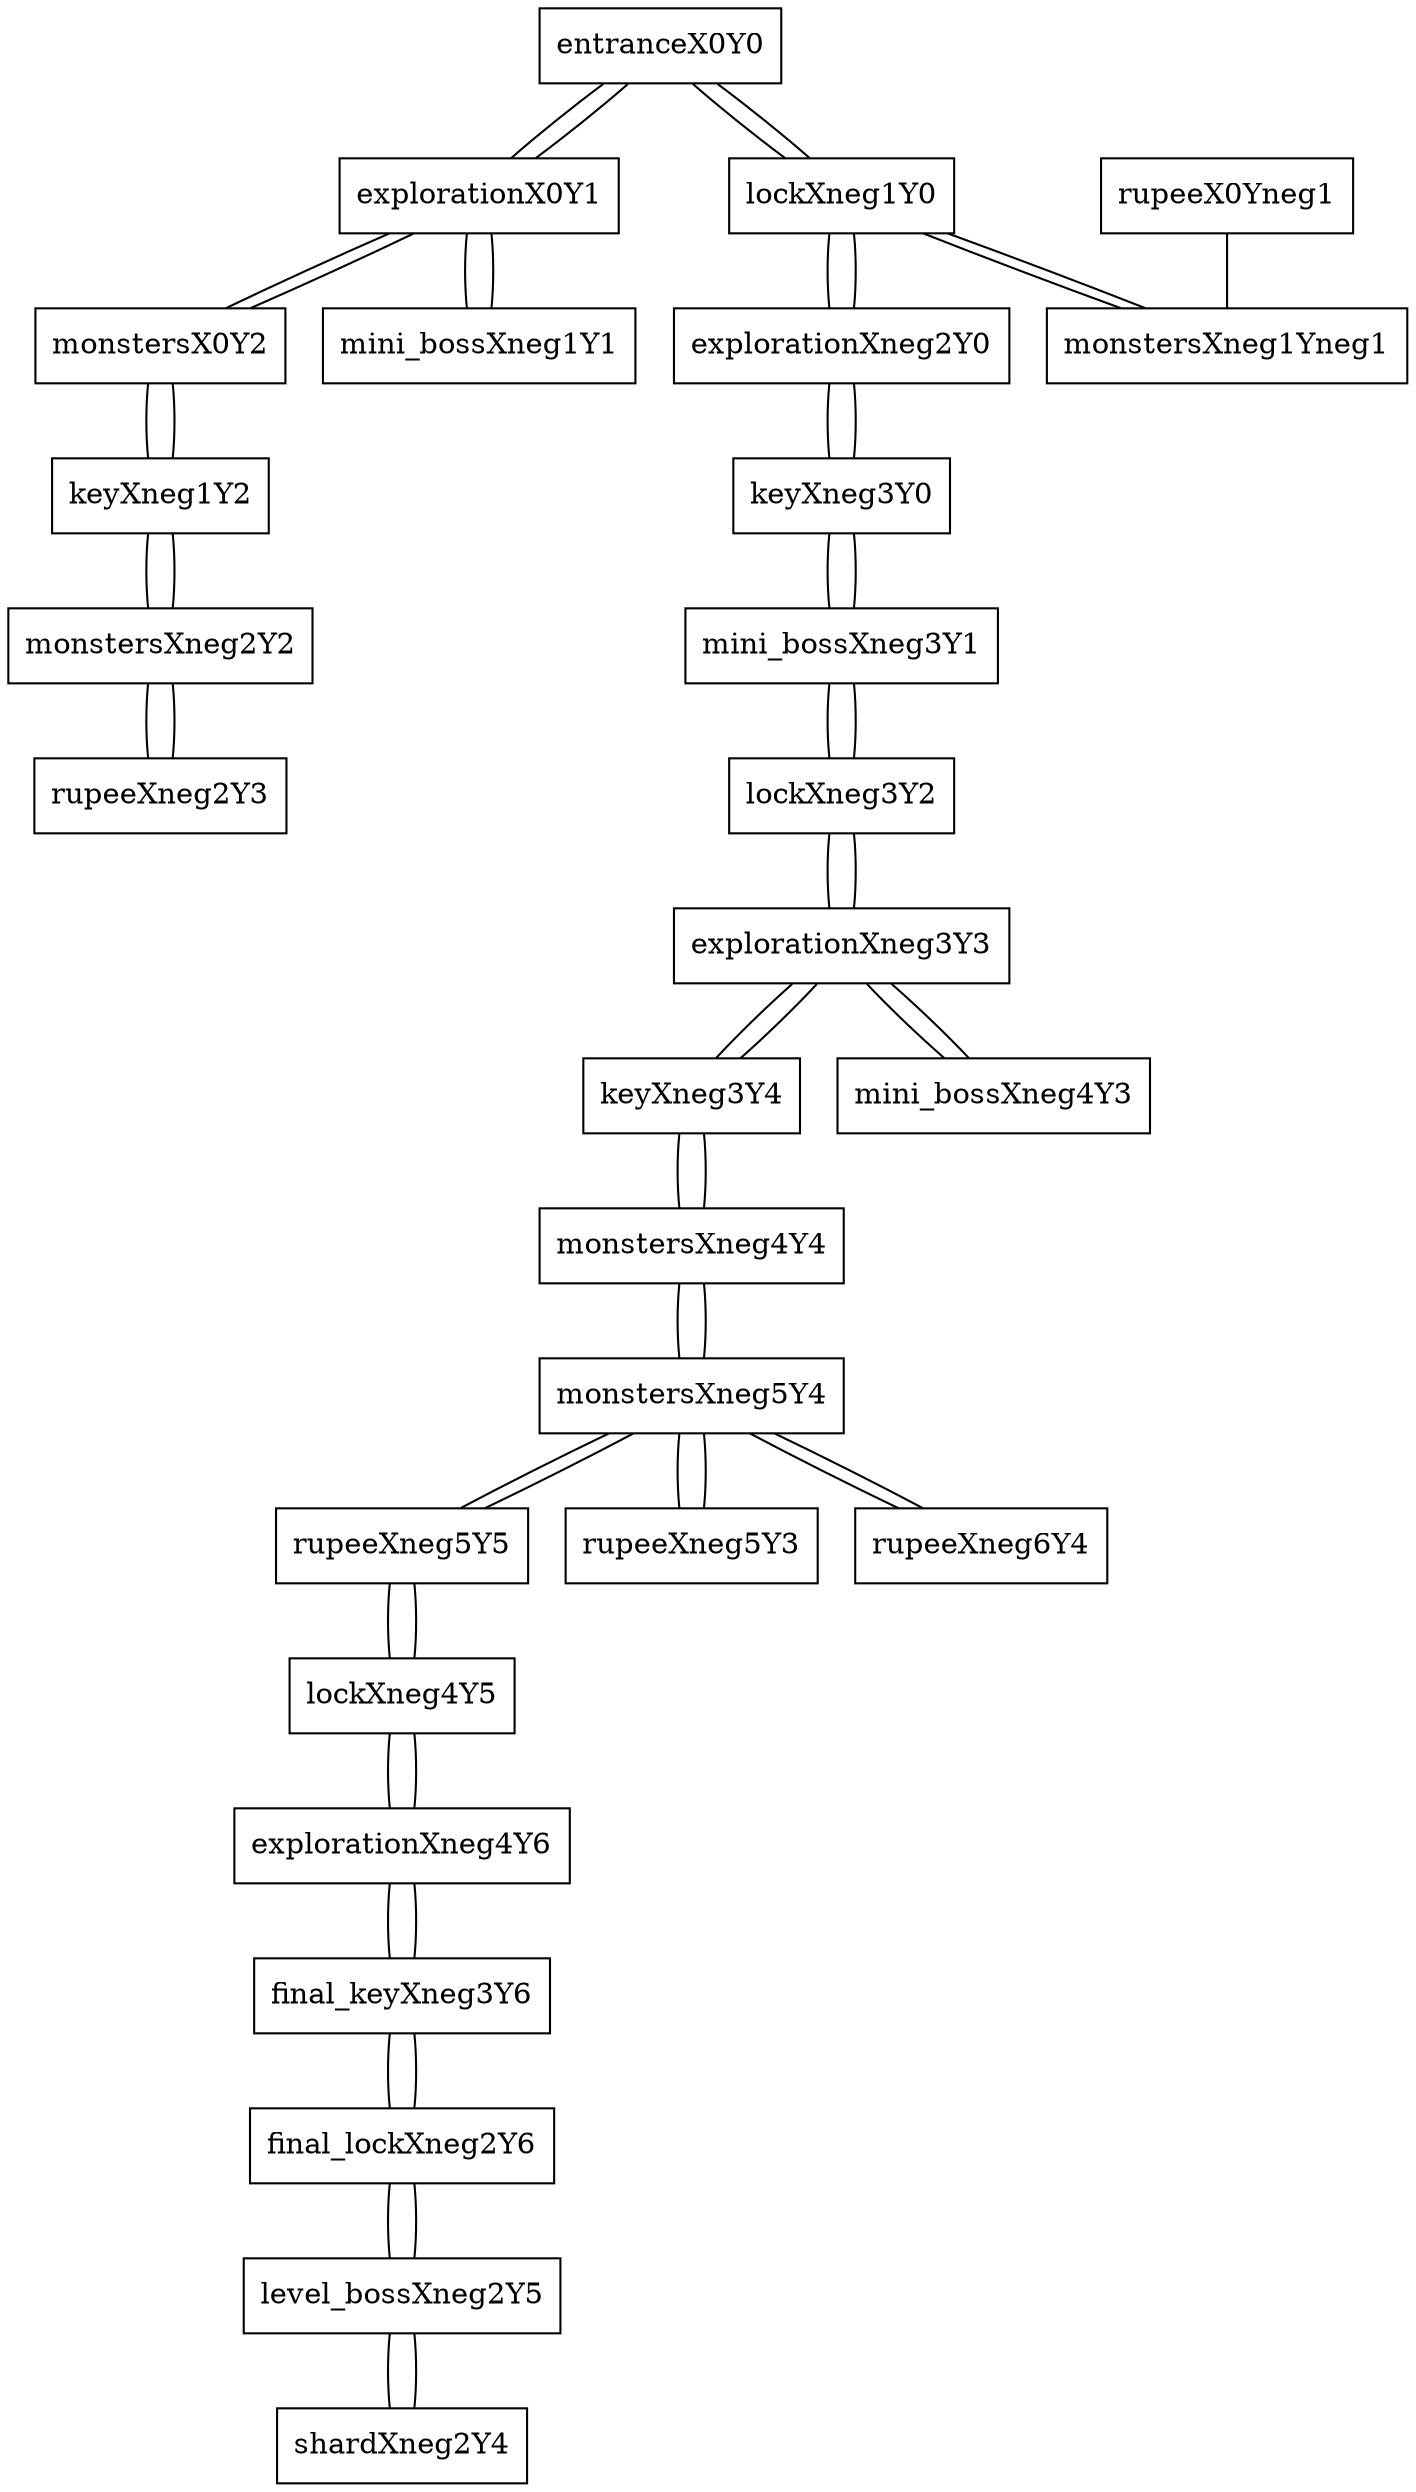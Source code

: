 graph space {

node [shape="box"]; entranceX0Y0 [pad="1.5,0.0" pos="0,0!"]; explorationX0Y1 [pad="1.5,0.0" pos="0,1!"]; monstersX0Y2 [pad="1.5,0.0" pos="0,2!"]; keyXneg1Y2 [pad="1.5,0.0" pos="-1,2!"]; monstersXneg2Y2 [pad="1.5,0.0" pos="-2,2!"]; rupeeXneg2Y3 [pad="1.5,0.0" pos="-2,3!"]; mini_bossXneg1Y1 [pad="1.5,0.0" pos="-1,1!"]; lockXneg1Y0 [pad="1.5,0.0" pos="-1,0!"]; explorationXneg2Y0 [pad="1.5,0.0" pos="-2,0!"]; keyXneg3Y0 [pad="1.5,0.0" pos="-3,0!"]; monstersXneg1Yneg1 [pad="1.5,0.0" pos="-1,-1!"]; rupeeX0Yneg1 [pad="1.5,0.0" pos="0,-1!"]; mini_bossXneg3Y1 [pad="1.5,0.0" pos="-3,1!"]; lockXneg3Y2 [pad="1.5,0.0" pos="-3,2!"]; explorationXneg3Y3 [pad="1.5,0.0" pos="-3,3!"]; keyXneg3Y4 [pad="1.5,0.0" pos="-3,4!"]; monstersXneg4Y4 [pad="1.5,0.0" pos="-4,4!"]; monstersXneg5Y4 [pad="1.5,0.0" pos="-5,4!"]; rupeeXneg5Y5 [pad="1.5,0.0" pos="-5,5!"]; rupeeXneg5Y3 [pad="1.5,0.0" pos="-5,3!"]; rupeeXneg6Y4 [pad="1.5,0.0" pos="-6,4!"]; mini_bossXneg4Y3 [pad="1.5,0.0" pos="-4,3!"]; lockXneg4Y5 [pad="1.5,0.0" pos="-4,5!"]; explorationXneg4Y6 [pad="1.5,0.0" pos="-4,6!"]; final_keyXneg3Y6 [pad="1.5,0.0" pos="-3,6!"]; final_lockXneg2Y6 [pad="1.5,0.0" pos="-2,6!"]; level_bossXneg2Y5 [pad="1.5,0.0" pos="-2,5!"]; shardXneg2Y4 [pad="1.5,0.0" pos="-2,4!"]; 
entranceX0Y0 -- lockXneg1Y0;
entranceX0Y0 -- explorationX0Y1;
explorationX0Y1 -- mini_bossXneg1Y1;
explorationX0Y1 -- monstersX0Y2;
explorationX0Y1 -- entranceX0Y0;
monstersX0Y2 -- explorationX0Y1;
monstersX0Y2 -- keyXneg1Y2;
keyXneg1Y2 -- monstersXneg2Y2;
keyXneg1Y2 -- monstersX0Y2;
monstersXneg2Y2 -- rupeeXneg2Y3;
monstersXneg2Y2 -- keyXneg1Y2;
rupeeXneg2Y3 -- monstersXneg2Y2;
mini_bossXneg1Y1 -- explorationX0Y1;
lockXneg1Y0 -- explorationXneg2Y0;
lockXneg1Y0 -- entranceX0Y0;
lockXneg1Y0 -- monstersXneg1Yneg1;
explorationXneg2Y0 -- keyXneg3Y0;
explorationXneg2Y0 -- lockXneg1Y0;
keyXneg3Y0 -- mini_bossXneg3Y1;
keyXneg3Y0 -- explorationXneg2Y0;
monstersXneg1Yneg1 -- lockXneg1Y0;
rupeeX0Yneg1 -- monstersXneg1Yneg1;
mini_bossXneg3Y1 -- lockXneg3Y2;
mini_bossXneg3Y1 -- keyXneg3Y0;
lockXneg3Y2 -- explorationXneg3Y3;
lockXneg3Y2 -- mini_bossXneg3Y1;
explorationXneg3Y3 -- mini_bossXneg4Y3;
explorationXneg3Y3 -- keyXneg3Y4;
explorationXneg3Y3 -- lockXneg3Y2;
keyXneg3Y4 -- monstersXneg4Y4;
keyXneg3Y4 -- explorationXneg3Y3;
monstersXneg4Y4 -- monstersXneg5Y4;
monstersXneg4Y4 -- keyXneg3Y4;
monstersXneg5Y4 -- rupeeXneg5Y3;
monstersXneg5Y4 -- rupeeXneg6Y4;
monstersXneg5Y4 -- rupeeXneg5Y5;
monstersXneg5Y4 -- monstersXneg4Y4;
rupeeXneg5Y5 -- monstersXneg5Y4;
rupeeXneg5Y5 -- lockXneg4Y5;
rupeeXneg5Y3 -- monstersXneg5Y4;
rupeeXneg6Y4 -- monstersXneg5Y4;
mini_bossXneg4Y3 -- explorationXneg3Y3;
lockXneg4Y5 -- rupeeXneg5Y5;
lockXneg4Y5 -- explorationXneg4Y6;
explorationXneg4Y6 -- final_keyXneg3Y6;
explorationXneg4Y6 -- lockXneg4Y5;
final_keyXneg3Y6 -- final_lockXneg2Y6;
final_keyXneg3Y6 -- explorationXneg4Y6;
final_lockXneg2Y6 -- final_keyXneg3Y6;
final_lockXneg2Y6 -- level_bossXneg2Y5;
level_bossXneg2Y5 -- final_lockXneg2Y6;
level_bossXneg2Y5 -- shardXneg2Y4;
shardXneg2Y4 -- level_bossXneg2Y5;
}